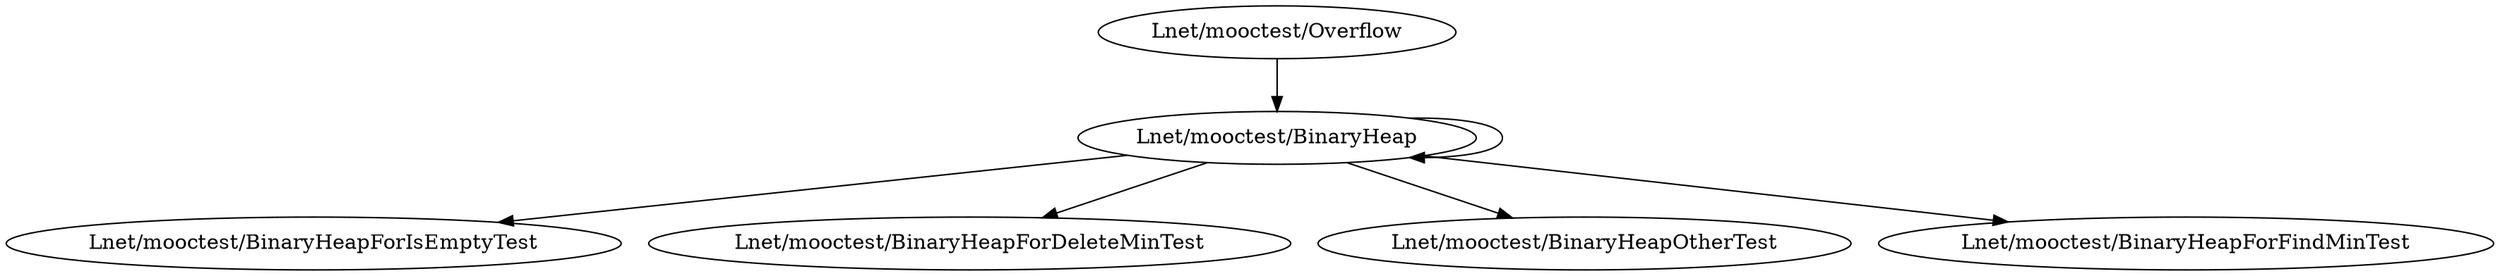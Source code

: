 digraph class {
    "Lnet/mooctest/BinaryHeap" -> "Lnet/mooctest/BinaryHeap";
    "Lnet/mooctest/Overflow" -> "Lnet/mooctest/BinaryHeap";
    "Lnet/mooctest/BinaryHeap" -> "Lnet/mooctest/BinaryHeapForIsEmptyTest";
    "Lnet/mooctest/BinaryHeap" -> "Lnet/mooctest/BinaryHeapForDeleteMinTest";
    "Lnet/mooctest/BinaryHeap" -> "Lnet/mooctest/BinaryHeapOtherTest";
    "Lnet/mooctest/BinaryHeap" -> "Lnet/mooctest/BinaryHeapForFindMinTest";
}
